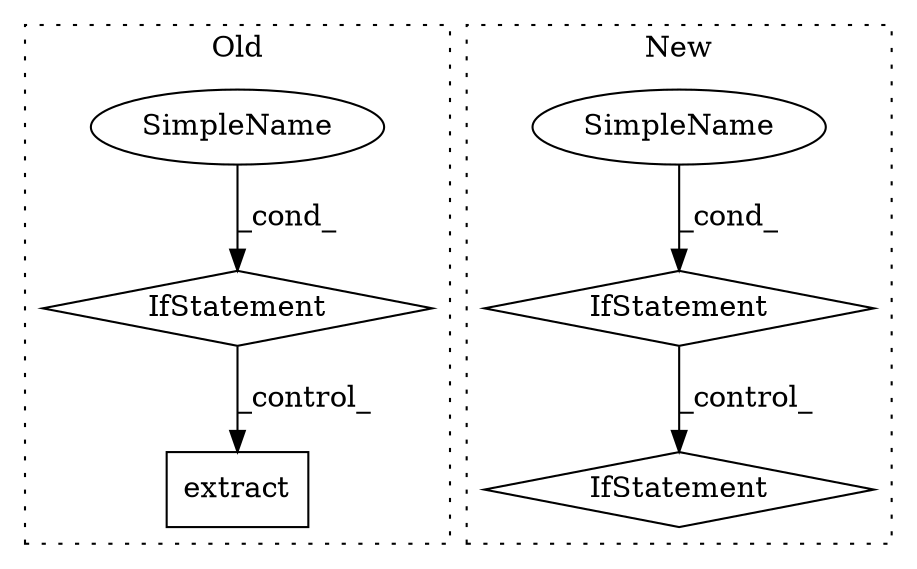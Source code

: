 digraph G {
subgraph cluster0 {
1 [label="extract" a="32" s="4353,4374" l="8,1" shape="box"];
3 [label="IfStatement" a="25" s="4087,4116" l="4,2" shape="diamond"];
4 [label="SimpleName" a="42" s="" l="" shape="ellipse"];
label = "Old";
style="dotted";
}
subgraph cluster1 {
2 [label="IfStatement" a="25" s="5034,5052" l="4,2" shape="diamond"];
5 [label="SimpleName" a="42" s="" l="" shape="ellipse"];
6 [label="IfStatement" a="25" s="5215,5229" l="4,2" shape="diamond"];
label = "New";
style="dotted";
}
2 -> 6 [label="_control_"];
3 -> 1 [label="_control_"];
4 -> 3 [label="_cond_"];
5 -> 2 [label="_cond_"];
}
